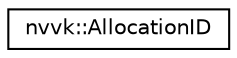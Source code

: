 digraph "Graphical Class Hierarchy"
{
 // LATEX_PDF_SIZE
  edge [fontname="Helvetica",fontsize="10",labelfontname="Helvetica",labelfontsize="10"];
  node [fontname="Helvetica",fontsize="10",shape=record];
  rankdir="LR";
  Node0 [label="nvvk::AllocationID",height=0.2,width=0.4,color="black", fillcolor="white", style="filled",URL="$classnvvk_1_1_allocation_i_d.html",tooltip=" "];
}

